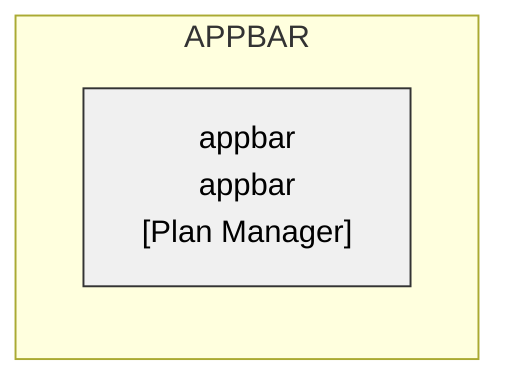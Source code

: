 flowchart LR

  subgraph APPBAR
    appbar["appbar<br>appbar<br>[Plan Manager]"]
  end

  class appbar appbar;
  classDef appbar fill:#f0f0f0,stroke:#333,stroke-width:1px,color:#000;